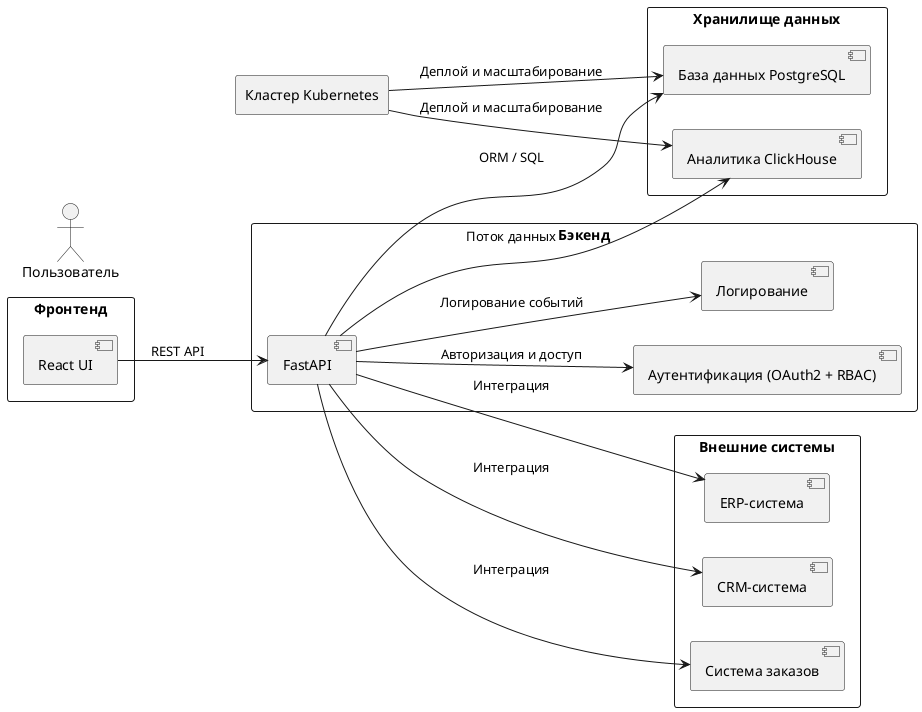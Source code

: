 @startuml
left to right direction
skinparam packageStyle rectangle
skinparam shadowing false
skinparam defaultTextAlignment center

actor Пользователь

package "Фронтенд" {
  [React UI] as UI
}

package "Бэкенд" {
  [FastAPI] as API
  [Аутентификация (OAuth2 + RBAC)] as Auth
  [Логирование] as Log
}

package "Хранилище данных" {
  [База данных PostgreSQL] as DB
  [Аналитика ClickHouse] as Analytics
}

package "Внешние системы" {
  [ERP-система] as ERP
  [CRM-система] as CRM
  [Система заказов] as Orders
}

rectangle "Кластер Kubernetes" as K8s {
  UI -down-> API : REST API
  API --> DB : ORM / SQL
  API --> Analytics : Поток данных
  API --> ERP : Интеграция
  API --> CRM : Интеграция
  API --> Orders : Интеграция
  API --> Auth : Авторизация и доступ
  API --> Log : Логирование событий
}

K8s --> DB : Деплой и масштабирование
K8s --> Analytics : Деплой и масштабирование

@enduml
